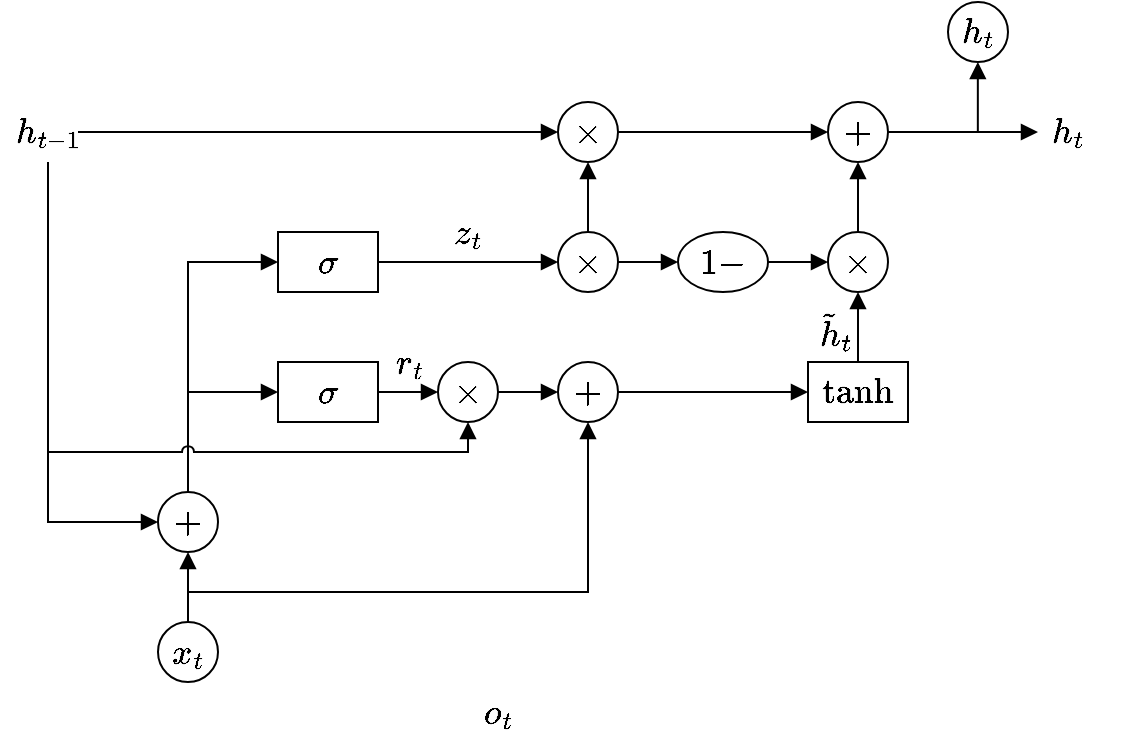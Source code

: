 <mxfile version="26.0.13">
  <diagram name="第 1 页" id="ZEWYRAUJrq_Jezn0rNAi">
    <mxGraphModel dx="658" dy="430" grid="1" gridSize="10" guides="1" tooltips="1" connect="1" arrows="1" fold="1" page="1" pageScale="1" pageWidth="827" pageHeight="1169" math="1" shadow="0">
      <root>
        <mxCell id="0" />
        <mxCell id="1" parent="0" />
        <mxCell id="jOfJ74AMFx8a0SPdpQqa-3" value="$$x_{t}$$" style="ellipse;whiteSpace=wrap;html=1;aspect=fixed;fontSize=15;" vertex="1" parent="1">
          <mxGeometry x="220" y="425" width="30" height="30" as="geometry" />
        </mxCell>
        <mxCell id="jOfJ74AMFx8a0SPdpQqa-5" value="$$\sigma$$" style="rounded=0;whiteSpace=wrap;html=1;fontSize=15;" vertex="1" parent="1">
          <mxGeometry x="280" y="230" width="50" height="30" as="geometry" />
        </mxCell>
        <mxCell id="jOfJ74AMFx8a0SPdpQqa-8" value="$$h_{t-1}$$" style="ellipse;whiteSpace=wrap;html=1;aspect=fixed;fontSize=15;strokeColor=none;fillColor=none;" vertex="1" parent="1">
          <mxGeometry x="150" y="165" width="30" height="30" as="geometry" />
        </mxCell>
        <mxCell id="jOfJ74AMFx8a0SPdpQqa-27" value="" style="edgeStyle=orthogonalEdgeStyle;rounded=0;orthogonalLoop=1;jettySize=auto;html=1;exitX=0.5;exitY=0;exitDx=0;exitDy=0;endArrow=block;endFill=1;fontSize=15;entryX=0.5;entryY=1;entryDx=0;entryDy=0;" edge="1" parent="1" source="jOfJ74AMFx8a0SPdpQqa-28" target="jOfJ74AMFx8a0SPdpQqa-39">
          <mxGeometry relative="1" as="geometry">
            <mxPoint x="446" y="195" as="targetPoint" />
          </mxGeometry>
        </mxCell>
        <mxCell id="jOfJ74AMFx8a0SPdpQqa-28" value="$$\times$$" style="ellipse;whiteSpace=wrap;html=1;aspect=fixed;fontSize=15;" vertex="1" parent="1">
          <mxGeometry x="420" y="230" width="30" height="30" as="geometry" />
        </mxCell>
        <mxCell id="jOfJ74AMFx8a0SPdpQqa-31" value="$$h_{t}$$" style="ellipse;whiteSpace=wrap;html=1;aspect=fixed;fontSize=15;" vertex="1" parent="1">
          <mxGeometry x="615" y="115" width="30" height="30" as="geometry" />
        </mxCell>
        <mxCell id="jOfJ74AMFx8a0SPdpQqa-33" value="$$h_{t}$$" style="ellipse;whiteSpace=wrap;html=1;aspect=fixed;fontSize=15;strokeColor=none;fillColor=none;" vertex="1" parent="1">
          <mxGeometry x="660" y="165" width="30" height="30" as="geometry" />
        </mxCell>
        <mxCell id="jOfJ74AMFx8a0SPdpQqa-35" value="$$r_t$$" style="text;html=1;align=center;verticalAlign=middle;whiteSpace=wrap;rounded=0;fontSize=15;" vertex="1" parent="1">
          <mxGeometry x="336" y="280" width="20" height="30" as="geometry" />
        </mxCell>
        <mxCell id="jOfJ74AMFx8a0SPdpQqa-36" value="$$z_t$$" style="text;html=1;align=center;verticalAlign=middle;whiteSpace=wrap;rounded=0;fontSize=15;" vertex="1" parent="1">
          <mxGeometry x="365" y="215" width="20" height="30" as="geometry" />
        </mxCell>
        <mxCell id="jOfJ74AMFx8a0SPdpQqa-37" value="$$o_t$$" style="text;html=1;align=center;verticalAlign=middle;whiteSpace=wrap;rounded=0;fontSize=15;" vertex="1" parent="1">
          <mxGeometry x="380" y="455" width="20" height="30" as="geometry" />
        </mxCell>
        <mxCell id="jOfJ74AMFx8a0SPdpQqa-38" value="$$+$$" style="ellipse;whiteSpace=wrap;html=1;aspect=fixed;fontSize=15;" vertex="1" parent="1">
          <mxGeometry x="555" y="165" width="30" height="30" as="geometry" />
        </mxCell>
        <mxCell id="jOfJ74AMFx8a0SPdpQqa-39" value="$$\times$$" style="ellipse;whiteSpace=wrap;html=1;aspect=fixed;fontSize=15;" vertex="1" parent="1">
          <mxGeometry x="420" y="165" width="30" height="30" as="geometry" />
        </mxCell>
        <mxCell id="jOfJ74AMFx8a0SPdpQqa-40" value="" style="edgeStyle=orthogonalEdgeStyle;rounded=0;orthogonalLoop=1;jettySize=auto;html=1;exitX=1;exitY=0.5;exitDx=0;exitDy=0;endArrow=block;endFill=1;fontSize=15;entryX=0;entryY=0.5;entryDx=0;entryDy=0;" edge="1" parent="1" source="jOfJ74AMFx8a0SPdpQqa-8" target="jOfJ74AMFx8a0SPdpQqa-39">
          <mxGeometry relative="1" as="geometry">
            <mxPoint x="270" y="130" as="sourcePoint" />
            <mxPoint x="270" y="100" as="targetPoint" />
          </mxGeometry>
        </mxCell>
        <mxCell id="jOfJ74AMFx8a0SPdpQqa-41" value="$$\sigma$$" style="rounded=0;whiteSpace=wrap;html=1;fontSize=15;" vertex="1" parent="1">
          <mxGeometry x="280" y="295" width="50" height="30" as="geometry" />
        </mxCell>
        <mxCell id="jOfJ74AMFx8a0SPdpQqa-44" value="$$+$$" style="ellipse;whiteSpace=wrap;html=1;aspect=fixed;fontSize=15;" vertex="1" parent="1">
          <mxGeometry x="220" y="360" width="30" height="30" as="geometry" />
        </mxCell>
        <mxCell id="jOfJ74AMFx8a0SPdpQqa-45" value="" style="endArrow=block;html=1;rounded=0;exitX=0.5;exitY=0;exitDx=0;exitDy=0;entryX=0.5;entryY=1;entryDx=0;entryDy=0;endFill=1;fontSize=15;" edge="1" parent="1" source="jOfJ74AMFx8a0SPdpQqa-3" target="jOfJ74AMFx8a0SPdpQqa-44">
          <mxGeometry width="50" height="50" relative="1" as="geometry">
            <mxPoint x="386" y="353" as="sourcePoint" />
            <mxPoint x="386" y="265" as="targetPoint" />
          </mxGeometry>
        </mxCell>
        <mxCell id="jOfJ74AMFx8a0SPdpQqa-46" value="" style="endArrow=block;html=1;rounded=0;exitX=0.5;exitY=1;exitDx=0;exitDy=0;entryX=0;entryY=0.5;entryDx=0;entryDy=0;endFill=1;fontSize=15;" edge="1" parent="1" source="jOfJ74AMFx8a0SPdpQqa-8" target="jOfJ74AMFx8a0SPdpQqa-44">
          <mxGeometry width="50" height="50" relative="1" as="geometry">
            <mxPoint x="150" y="327.5" as="sourcePoint" />
            <mxPoint x="150" y="272.5" as="targetPoint" />
            <Array as="points">
              <mxPoint x="165" y="375" />
            </Array>
          </mxGeometry>
        </mxCell>
        <mxCell id="jOfJ74AMFx8a0SPdpQqa-47" value="" style="endArrow=block;html=1;rounded=0;exitX=0.5;exitY=0;exitDx=0;exitDy=0;entryX=0;entryY=0.5;entryDx=0;entryDy=0;endFill=1;fontSize=15;" edge="1" parent="1" source="jOfJ74AMFx8a0SPdpQqa-44" target="jOfJ74AMFx8a0SPdpQqa-41">
          <mxGeometry width="50" height="50" relative="1" as="geometry">
            <mxPoint x="235.76" y="331.5" as="sourcePoint" />
            <mxPoint x="235.76" y="276.5" as="targetPoint" />
            <Array as="points">
              <mxPoint x="235" y="310" />
            </Array>
          </mxGeometry>
        </mxCell>
        <mxCell id="jOfJ74AMFx8a0SPdpQqa-48" value="" style="endArrow=block;html=1;rounded=0;exitX=0.5;exitY=0;exitDx=0;exitDy=0;entryX=0;entryY=0.5;entryDx=0;entryDy=0;endFill=1;fontSize=15;" edge="1" parent="1" source="jOfJ74AMFx8a0SPdpQqa-44" target="jOfJ74AMFx8a0SPdpQqa-5">
          <mxGeometry width="50" height="50" relative="1" as="geometry">
            <mxPoint x="246" y="354" as="sourcePoint" />
            <mxPoint x="291" y="314" as="targetPoint" />
            <Array as="points">
              <mxPoint x="235" y="245" />
            </Array>
          </mxGeometry>
        </mxCell>
        <mxCell id="jOfJ74AMFx8a0SPdpQqa-51" value="$$\times$$" style="ellipse;whiteSpace=wrap;html=1;aspect=fixed;fontSize=15;" vertex="1" parent="1">
          <mxGeometry x="360" y="295" width="30" height="30" as="geometry" />
        </mxCell>
        <mxCell id="jOfJ74AMFx8a0SPdpQqa-52" value="" style="endArrow=block;html=1;rounded=0;exitX=1;exitY=0.5;exitDx=0;exitDy=0;entryX=0;entryY=0.5;entryDx=0;entryDy=0;endFill=1;fontSize=15;" edge="1" parent="1" source="jOfJ74AMFx8a0SPdpQqa-41" target="jOfJ74AMFx8a0SPdpQqa-51">
          <mxGeometry width="50" height="50" relative="1" as="geometry">
            <mxPoint x="246" y="439" as="sourcePoint" />
            <mxPoint x="246" y="384" as="targetPoint" />
          </mxGeometry>
        </mxCell>
        <mxCell id="jOfJ74AMFx8a0SPdpQqa-54" value="$$+$$" style="ellipse;whiteSpace=wrap;html=1;aspect=fixed;fontSize=15;" vertex="1" parent="1">
          <mxGeometry x="420" y="295" width="30" height="30" as="geometry" />
        </mxCell>
        <mxCell id="jOfJ74AMFx8a0SPdpQqa-55" value="" style="endArrow=block;html=1;rounded=0;exitX=1;exitY=0.5;exitDx=0;exitDy=0;entryX=0;entryY=0.5;entryDx=0;entryDy=0;endFill=1;fontSize=15;" edge="1" parent="1" source="jOfJ74AMFx8a0SPdpQqa-51" target="jOfJ74AMFx8a0SPdpQqa-54">
          <mxGeometry width="50" height="50" relative="1" as="geometry">
            <mxPoint x="341" y="314" as="sourcePoint" />
            <mxPoint x="385" y="314" as="targetPoint" />
          </mxGeometry>
        </mxCell>
        <mxCell id="jOfJ74AMFx8a0SPdpQqa-56" value="" style="endArrow=block;html=1;rounded=0;entryX=0.5;entryY=1;entryDx=0;entryDy=0;endFill=1;fontSize=15;" edge="1" parent="1" target="jOfJ74AMFx8a0SPdpQqa-54">
          <mxGeometry width="50" height="50" relative="1" as="geometry">
            <mxPoint x="235" y="410" as="sourcePoint" />
            <mxPoint x="412" y="358.76" as="targetPoint" />
            <Array as="points">
              <mxPoint x="435" y="410" />
            </Array>
          </mxGeometry>
        </mxCell>
        <mxCell id="jOfJ74AMFx8a0SPdpQqa-57" value="" style="endArrow=block;html=1;rounded=0;exitX=1;exitY=0.5;exitDx=0;exitDy=0;endFill=1;fontSize=15;entryX=0;entryY=0.5;entryDx=0;entryDy=0;" edge="1" parent="1" source="jOfJ74AMFx8a0SPdpQqa-54" target="jOfJ74AMFx8a0SPdpQqa-58">
          <mxGeometry width="50" height="50" relative="1" as="geometry">
            <mxPoint x="490" y="324" as="sourcePoint" />
            <mxPoint x="516" y="324" as="targetPoint" />
          </mxGeometry>
        </mxCell>
        <mxCell id="jOfJ74AMFx8a0SPdpQqa-58" value="$$\tanh$$" style="rounded=0;whiteSpace=wrap;html=1;fontSize=15;" vertex="1" parent="1">
          <mxGeometry x="545" y="295" width="50" height="30" as="geometry" />
        </mxCell>
        <mxCell id="jOfJ74AMFx8a0SPdpQqa-64" value="" style="edgeStyle=orthogonalEdgeStyle;rounded=0;orthogonalLoop=1;jettySize=auto;html=1;exitX=1;exitY=0.5;exitDx=0;exitDy=0;endArrow=block;endFill=1;fontSize=15;entryX=0;entryY=0.5;entryDx=0;entryDy=0;" edge="1" parent="1" source="jOfJ74AMFx8a0SPdpQqa-38" target="jOfJ74AMFx8a0SPdpQqa-33">
          <mxGeometry relative="1" as="geometry">
            <mxPoint x="471" y="190" as="sourcePoint" />
            <mxPoint x="511" y="190" as="targetPoint" />
          </mxGeometry>
        </mxCell>
        <mxCell id="jOfJ74AMFx8a0SPdpQqa-67" value="" style="edgeStyle=orthogonalEdgeStyle;rounded=0;orthogonalLoop=1;jettySize=auto;html=1;exitX=1;exitY=0.5;exitDx=0;exitDy=0;endArrow=block;endFill=1;fontSize=15;entryX=0;entryY=0.5;entryDx=0;entryDy=0;" edge="1" parent="1" source="jOfJ74AMFx8a0SPdpQqa-39" target="jOfJ74AMFx8a0SPdpQqa-38">
          <mxGeometry relative="1" as="geometry">
            <mxPoint x="461" y="179.95" as="sourcePoint" />
            <mxPoint x="501" y="179.95" as="targetPoint" />
            <Array as="points" />
          </mxGeometry>
        </mxCell>
        <mxCell id="jOfJ74AMFx8a0SPdpQqa-70" value="" style="endArrow=block;html=1;rounded=0;exitX=1;exitY=0.5;exitDx=0;exitDy=0;entryX=0;entryY=0.5;entryDx=0;entryDy=0;endFill=1;" edge="1" parent="1" source="jOfJ74AMFx8a0SPdpQqa-28" target="jOfJ74AMFx8a0SPdpQqa-77">
          <mxGeometry width="50" height="50" relative="1" as="geometry">
            <mxPoint x="380" y="184" as="sourcePoint" />
            <mxPoint x="480" y="245" as="targetPoint" />
          </mxGeometry>
        </mxCell>
        <mxCell id="jOfJ74AMFx8a0SPdpQqa-71" value="" style="endArrow=block;html=1;rounded=0;endFill=1;entryX=0;entryY=0.5;entryDx=0;entryDy=0;exitX=1;exitY=0.5;exitDx=0;exitDy=0;" edge="1" parent="1" source="jOfJ74AMFx8a0SPdpQqa-77" target="jOfJ74AMFx8a0SPdpQqa-61">
          <mxGeometry width="50" height="50" relative="1" as="geometry">
            <mxPoint x="510" y="245" as="sourcePoint" />
            <mxPoint x="440" y="144" as="targetPoint" />
          </mxGeometry>
        </mxCell>
        <mxCell id="jOfJ74AMFx8a0SPdpQqa-72" value="" style="endArrow=block;html=1;rounded=0;exitX=1;exitY=0.5;exitDx=0;exitDy=0;entryX=0;entryY=0.5;entryDx=0;entryDy=0;endFill=1;jumpStyle=arc;" edge="1" parent="1" source="jOfJ74AMFx8a0SPdpQqa-5" target="jOfJ74AMFx8a0SPdpQqa-28">
          <mxGeometry width="50" height="50" relative="1" as="geometry">
            <mxPoint x="320" y="124" as="sourcePoint" />
            <mxPoint x="370" y="74" as="targetPoint" />
          </mxGeometry>
        </mxCell>
        <mxCell id="jOfJ74AMFx8a0SPdpQqa-61" value="$$\times$$" style="ellipse;whiteSpace=wrap;html=1;aspect=fixed;fontSize=15;" vertex="1" parent="1">
          <mxGeometry x="555" y="230" width="30" height="30" as="geometry" />
        </mxCell>
        <mxCell id="jOfJ74AMFx8a0SPdpQqa-74" value="" style="endArrow=block;html=1;rounded=0;exitX=0.5;exitY=0;exitDx=0;exitDy=0;endFill=1;fontSize=15;entryX=0.5;entryY=1;entryDx=0;entryDy=0;" edge="1" parent="1" source="jOfJ74AMFx8a0SPdpQqa-58" target="jOfJ74AMFx8a0SPdpQqa-61">
          <mxGeometry width="50" height="50" relative="1" as="geometry">
            <mxPoint x="460" y="314" as="sourcePoint" />
            <mxPoint x="540" y="314" as="targetPoint" />
          </mxGeometry>
        </mxCell>
        <mxCell id="jOfJ74AMFx8a0SPdpQqa-76" value="" style="endArrow=block;html=1;rounded=0;entryX=0.5;entryY=1;entryDx=0;entryDy=0;endFill=1;fontSize=15;jumpStyle=arc;" edge="1" parent="1" target="jOfJ74AMFx8a0SPdpQqa-51">
          <mxGeometry width="50" height="50" relative="1" as="geometry">
            <mxPoint x="165" y="340" as="sourcePoint" />
            <mxPoint x="245" y="400" as="targetPoint" />
            <Array as="points">
              <mxPoint x="375" y="340" />
            </Array>
          </mxGeometry>
        </mxCell>
        <mxCell id="jOfJ74AMFx8a0SPdpQqa-77" value="$$1-$$" style="ellipse;whiteSpace=wrap;html=1;aspect=fixed;fontSize=15;" vertex="1" parent="1">
          <mxGeometry x="480" y="230" width="45" height="30" as="geometry" />
        </mxCell>
        <mxCell id="jOfJ74AMFx8a0SPdpQqa-78" value="" style="endArrow=block;html=1;rounded=0;exitX=0.5;exitY=0;exitDx=0;exitDy=0;endFill=1;fontSize=15;entryX=0.5;entryY=1;entryDx=0;entryDy=0;" edge="1" parent="1" source="jOfJ74AMFx8a0SPdpQqa-61" target="jOfJ74AMFx8a0SPdpQqa-38">
          <mxGeometry width="50" height="50" relative="1" as="geometry">
            <mxPoint x="565" y="305" as="sourcePoint" />
            <mxPoint x="580" y="270" as="targetPoint" />
          </mxGeometry>
        </mxCell>
        <mxCell id="jOfJ74AMFx8a0SPdpQqa-79" value="" style="endArrow=block;html=1;rounded=0;exitX=0.5;exitY=0;exitDx=0;exitDy=0;endFill=1;fontSize=15;entryX=0.5;entryY=1;entryDx=0;entryDy=0;" edge="1" parent="1">
          <mxGeometry width="50" height="50" relative="1" as="geometry">
            <mxPoint x="629.92" y="180" as="sourcePoint" />
            <mxPoint x="629.92" y="145" as="targetPoint" />
          </mxGeometry>
        </mxCell>
        <mxCell id="jOfJ74AMFx8a0SPdpQqa-81" value="$$\tilde{h}_t$$" style="text;html=1;align=center;verticalAlign=middle;whiteSpace=wrap;rounded=0;fontSize=15;" vertex="1" parent="1">
          <mxGeometry x="549" y="264" width="20" height="30" as="geometry" />
        </mxCell>
      </root>
    </mxGraphModel>
  </diagram>
</mxfile>
